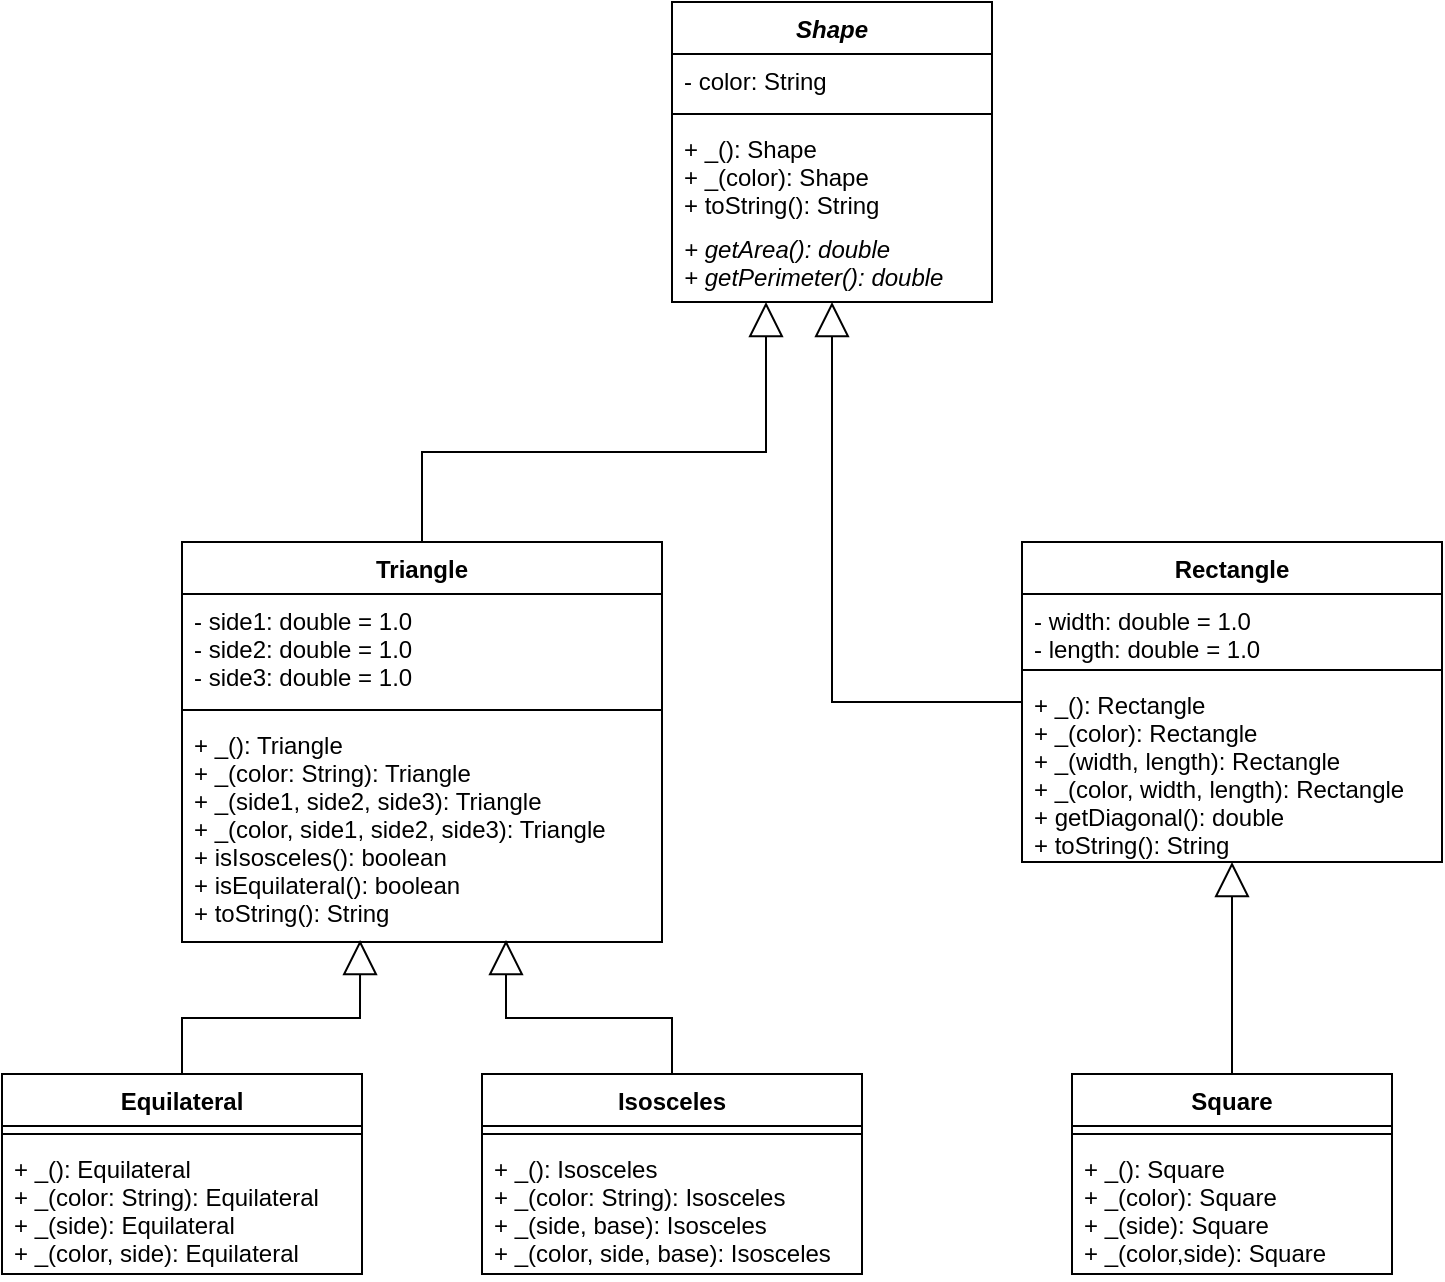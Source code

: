 <mxfile version="14.5.7" type="device"><diagram id="uSwIsLzc0pqWgZfTW56J" name="Page-1"><mxGraphModel dx="1422" dy="705" grid="1" gridSize="10" guides="1" tooltips="1" connect="1" arrows="1" fold="1" page="1" pageScale="1" pageWidth="850" pageHeight="1100" math="0" shadow="0"><root><mxCell id="0"/><mxCell id="1" parent="0"/><mxCell id="ZxkqRWiAtWSfLT0Kc_PC-2" value="Shape" style="swimlane;fontStyle=3;align=center;verticalAlign=top;childLayout=stackLayout;horizontal=1;startSize=26;horizontalStack=0;resizeParent=1;resizeParentMax=0;resizeLast=0;collapsible=1;marginBottom=0;" parent="1" vertex="1"><mxGeometry x="345" y="10" width="160" height="150" as="geometry"/></mxCell><mxCell id="ZxkqRWiAtWSfLT0Kc_PC-3" value="- color: String" style="text;strokeColor=none;fillColor=none;align=left;verticalAlign=top;spacingLeft=4;spacingRight=4;overflow=hidden;rotatable=0;points=[[0,0.5],[1,0.5]];portConstraint=eastwest;" parent="ZxkqRWiAtWSfLT0Kc_PC-2" vertex="1"><mxGeometry y="26" width="160" height="26" as="geometry"/></mxCell><mxCell id="ZxkqRWiAtWSfLT0Kc_PC-4" value="" style="line;strokeWidth=1;fillColor=none;align=left;verticalAlign=middle;spacingTop=-1;spacingLeft=3;spacingRight=3;rotatable=0;labelPosition=right;points=[];portConstraint=eastwest;" parent="ZxkqRWiAtWSfLT0Kc_PC-2" vertex="1"><mxGeometry y="52" width="160" height="8" as="geometry"/></mxCell><mxCell id="ZxkqRWiAtWSfLT0Kc_PC-5" value="+ _(): Shape&#10;+ _(color): Shape&#10;+ toString(): String" style="text;strokeColor=none;fillColor=none;align=left;verticalAlign=top;spacingLeft=4;spacingRight=4;overflow=hidden;rotatable=0;points=[[0,0.5],[1,0.5]];portConstraint=eastwest;" parent="ZxkqRWiAtWSfLT0Kc_PC-2" vertex="1"><mxGeometry y="60" width="160" height="50" as="geometry"/></mxCell><mxCell id="GMHh3jcppRdgFqGRk7UG-1" value="+ getArea(): double&#10;+ getPerimeter(): double" style="text;strokeColor=none;fillColor=none;align=left;verticalAlign=top;spacingLeft=4;spacingRight=4;overflow=hidden;rotatable=0;points=[[0,0.5],[1,0.5]];portConstraint=eastwest;fontStyle=2" vertex="1" parent="ZxkqRWiAtWSfLT0Kc_PC-2"><mxGeometry y="110" width="160" height="40" as="geometry"/></mxCell><mxCell id="ZxkqRWiAtWSfLT0Kc_PC-10" style="edgeStyle=orthogonalEdgeStyle;rounded=0;orthogonalLoop=1;jettySize=auto;html=1;startArrow=none;startFill=0;endArrow=block;endFill=0;strokeWidth=1;jumpSize=6;endSize=15;" parent="1" source="ZxkqRWiAtWSfLT0Kc_PC-6" target="ZxkqRWiAtWSfLT0Kc_PC-2" edge="1"><mxGeometry relative="1" as="geometry"><Array as="points"><mxPoint x="220" y="235"/><mxPoint x="392" y="235"/></Array></mxGeometry></mxCell><mxCell id="ZxkqRWiAtWSfLT0Kc_PC-6" value="Triangle" style="swimlane;fontStyle=1;align=center;verticalAlign=top;childLayout=stackLayout;horizontal=1;startSize=26;horizontalStack=0;resizeParent=1;resizeParentMax=0;resizeLast=0;collapsible=1;marginBottom=0;" parent="1" vertex="1"><mxGeometry x="100" y="280" width="240" height="200" as="geometry"/></mxCell><mxCell id="ZxkqRWiAtWSfLT0Kc_PC-7" value="- side1: double = 1.0&#10;- side2: double = 1.0&#10;- side3: double = 1.0" style="text;strokeColor=none;fillColor=none;align=left;verticalAlign=top;spacingLeft=4;spacingRight=4;overflow=hidden;rotatable=0;points=[[0,0.5],[1,0.5]];portConstraint=eastwest;" parent="ZxkqRWiAtWSfLT0Kc_PC-6" vertex="1"><mxGeometry y="26" width="240" height="54" as="geometry"/></mxCell><mxCell id="ZxkqRWiAtWSfLT0Kc_PC-8" value="" style="line;strokeWidth=1;fillColor=none;align=left;verticalAlign=middle;spacingTop=-1;spacingLeft=3;spacingRight=3;rotatable=0;labelPosition=right;points=[];portConstraint=eastwest;" parent="ZxkqRWiAtWSfLT0Kc_PC-6" vertex="1"><mxGeometry y="80" width="240" height="8" as="geometry"/></mxCell><mxCell id="ZxkqRWiAtWSfLT0Kc_PC-9" value="+ _(): Triangle&#10;+ _(color: String): Triangle&#10;+ _(side1, side2, side3): Triangle&#10;+ _(color, side1, side2, side3): Triangle&#10;+ isIsosceles(): boolean&#10;+ isEquilateral(): boolean&#10;+ toString(): String" style="text;strokeColor=none;fillColor=none;align=left;verticalAlign=top;spacingLeft=4;spacingRight=4;overflow=hidden;rotatable=0;points=[[0,0.5],[1,0.5]];portConstraint=eastwest;" parent="ZxkqRWiAtWSfLT0Kc_PC-6" vertex="1"><mxGeometry y="88" width="240" height="112" as="geometry"/></mxCell><mxCell id="ZxkqRWiAtWSfLT0Kc_PC-15" style="edgeStyle=orthogonalEdgeStyle;rounded=0;jumpSize=6;orthogonalLoop=1;jettySize=auto;html=1;startArrow=none;startFill=0;endArrow=block;endFill=0;endSize=15;strokeWidth=1;" parent="1" source="ZxkqRWiAtWSfLT0Kc_PC-11" target="ZxkqRWiAtWSfLT0Kc_PC-2" edge="1"><mxGeometry relative="1" as="geometry"/></mxCell><mxCell id="ZxkqRWiAtWSfLT0Kc_PC-11" value="Rectangle" style="swimlane;fontStyle=1;align=center;verticalAlign=top;childLayout=stackLayout;horizontal=1;startSize=26;horizontalStack=0;resizeParent=1;resizeParentMax=0;resizeLast=0;collapsible=1;marginBottom=0;" parent="1" vertex="1"><mxGeometry x="520" y="280" width="210" height="160" as="geometry"/></mxCell><mxCell id="ZxkqRWiAtWSfLT0Kc_PC-12" value="- width: double = 1.0&#10;- length: double = 1.0" style="text;strokeColor=none;fillColor=none;align=left;verticalAlign=top;spacingLeft=4;spacingRight=4;overflow=hidden;rotatable=0;points=[[0,0.5],[1,0.5]];portConstraint=eastwest;" parent="ZxkqRWiAtWSfLT0Kc_PC-11" vertex="1"><mxGeometry y="26" width="210" height="34" as="geometry"/></mxCell><mxCell id="ZxkqRWiAtWSfLT0Kc_PC-13" value="" style="line;strokeWidth=1;fillColor=none;align=left;verticalAlign=middle;spacingTop=-1;spacingLeft=3;spacingRight=3;rotatable=0;labelPosition=right;points=[];portConstraint=eastwest;" parent="ZxkqRWiAtWSfLT0Kc_PC-11" vertex="1"><mxGeometry y="60" width="210" height="8" as="geometry"/></mxCell><mxCell id="ZxkqRWiAtWSfLT0Kc_PC-14" value="+ _(): Rectangle&#10;+ _(color): Rectangle&#10;+ _(width, length): Rectangle&#10;+ _(color, width, length): Rectangle&#10;+ getDiagonal(): double&#10;+ toString(): String" style="text;strokeColor=none;fillColor=none;align=left;verticalAlign=top;spacingLeft=4;spacingRight=4;overflow=hidden;rotatable=0;points=[[0,0.5],[1,0.5]];portConstraint=eastwest;" parent="ZxkqRWiAtWSfLT0Kc_PC-11" vertex="1"><mxGeometry y="68" width="210" height="92" as="geometry"/></mxCell><mxCell id="ZxkqRWiAtWSfLT0Kc_PC-20" style="edgeStyle=orthogonalEdgeStyle;rounded=0;jumpSize=6;orthogonalLoop=1;jettySize=auto;html=1;entryX=0.5;entryY=1;entryDx=0;entryDy=0;entryPerimeter=0;startArrow=none;startFill=0;endArrow=block;endFill=0;endSize=15;strokeWidth=1;" parent="1" source="ZxkqRWiAtWSfLT0Kc_PC-16" target="ZxkqRWiAtWSfLT0Kc_PC-14" edge="1"><mxGeometry relative="1" as="geometry"/></mxCell><mxCell id="ZxkqRWiAtWSfLT0Kc_PC-16" value="Square" style="swimlane;fontStyle=1;align=center;verticalAlign=top;childLayout=stackLayout;horizontal=1;startSize=26;horizontalStack=0;resizeParent=1;resizeParentMax=0;resizeLast=0;collapsible=1;marginBottom=0;" parent="1" vertex="1"><mxGeometry x="545" y="546" width="160" height="100" as="geometry"/></mxCell><mxCell id="ZxkqRWiAtWSfLT0Kc_PC-18" value="" style="line;strokeWidth=1;fillColor=none;align=left;verticalAlign=middle;spacingTop=-1;spacingLeft=3;spacingRight=3;rotatable=0;labelPosition=right;points=[];portConstraint=eastwest;" parent="ZxkqRWiAtWSfLT0Kc_PC-16" vertex="1"><mxGeometry y="26" width="160" height="8" as="geometry"/></mxCell><mxCell id="ZxkqRWiAtWSfLT0Kc_PC-19" value="+ _(): Square&#10;+ _(color): Square&#10;+ _(side): Square&#10;+ _(color,side): Square" style="text;strokeColor=none;fillColor=none;align=left;verticalAlign=top;spacingLeft=4;spacingRight=4;overflow=hidden;rotatable=0;points=[[0,0.5],[1,0.5]];portConstraint=eastwest;" parent="ZxkqRWiAtWSfLT0Kc_PC-16" vertex="1"><mxGeometry y="34" width="160" height="66" as="geometry"/></mxCell><mxCell id="QTo77YyECdTroiyHyV28-9" style="edgeStyle=orthogonalEdgeStyle;rounded=0;orthogonalLoop=1;jettySize=auto;html=1;entryX=0.675;entryY=0.991;entryDx=0;entryDy=0;entryPerimeter=0;endArrow=block;endFill=0;endSize=15;" parent="1" source="QTo77YyECdTroiyHyV28-1" target="ZxkqRWiAtWSfLT0Kc_PC-9" edge="1"><mxGeometry relative="1" as="geometry"/></mxCell><mxCell id="QTo77YyECdTroiyHyV28-1" value="Isosceles" style="swimlane;fontStyle=1;align=center;verticalAlign=top;childLayout=stackLayout;horizontal=1;startSize=26;horizontalStack=0;resizeParent=1;resizeParentMax=0;resizeLast=0;collapsible=1;marginBottom=0;" parent="1" vertex="1"><mxGeometry x="250" y="546" width="190" height="100" as="geometry"/></mxCell><mxCell id="QTo77YyECdTroiyHyV28-3" value="" style="line;strokeWidth=1;fillColor=none;align=left;verticalAlign=middle;spacingTop=-1;spacingLeft=3;spacingRight=3;rotatable=0;labelPosition=right;points=[];portConstraint=eastwest;" parent="QTo77YyECdTroiyHyV28-1" vertex="1"><mxGeometry y="26" width="190" height="8" as="geometry"/></mxCell><mxCell id="QTo77YyECdTroiyHyV28-4" value="+ _(): Isosceles&#10;+ _(color: String): Isosceles&#10;+ _(side, base): Isosceles&#10;+ _(color, side, base): Isosceles" style="text;strokeColor=none;fillColor=none;align=left;verticalAlign=top;spacingLeft=4;spacingRight=4;overflow=hidden;rotatable=0;points=[[0,0.5],[1,0.5]];portConstraint=eastwest;" parent="QTo77YyECdTroiyHyV28-1" vertex="1"><mxGeometry y="34" width="190" height="66" as="geometry"/></mxCell><mxCell id="QTo77YyECdTroiyHyV28-10" style="edgeStyle=orthogonalEdgeStyle;rounded=0;orthogonalLoop=1;jettySize=auto;html=1;entryX=0.371;entryY=0.991;entryDx=0;entryDy=0;entryPerimeter=0;endArrow=block;endFill=0;endSize=15;" parent="1" source="QTo77YyECdTroiyHyV28-5" target="ZxkqRWiAtWSfLT0Kc_PC-9" edge="1"><mxGeometry relative="1" as="geometry"/></mxCell><mxCell id="QTo77YyECdTroiyHyV28-5" value="Equilateral" style="swimlane;fontStyle=1;align=center;verticalAlign=top;childLayout=stackLayout;horizontal=1;startSize=26;horizontalStack=0;resizeParent=1;resizeParentMax=0;resizeLast=0;collapsible=1;marginBottom=0;" parent="1" vertex="1"><mxGeometry x="10" y="546" width="180" height="100" as="geometry"/></mxCell><mxCell id="QTo77YyECdTroiyHyV28-7" value="" style="line;strokeWidth=1;fillColor=none;align=left;verticalAlign=middle;spacingTop=-1;spacingLeft=3;spacingRight=3;rotatable=0;labelPosition=right;points=[];portConstraint=eastwest;" parent="QTo77YyECdTroiyHyV28-5" vertex="1"><mxGeometry y="26" width="180" height="8" as="geometry"/></mxCell><mxCell id="QTo77YyECdTroiyHyV28-8" value="+ _(): Equilateral&#10;+ _(color: String): Equilateral&#10;+ _(side): Equilateral&#10;+ _(color, side): Equilateral " style="text;strokeColor=none;fillColor=none;align=left;verticalAlign=top;spacingLeft=4;spacingRight=4;overflow=hidden;rotatable=0;points=[[0,0.5],[1,0.5]];portConstraint=eastwest;" parent="QTo77YyECdTroiyHyV28-5" vertex="1"><mxGeometry y="34" width="180" height="66" as="geometry"/></mxCell></root></mxGraphModel></diagram></mxfile>